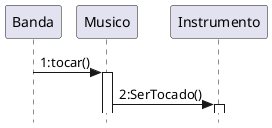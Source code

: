 @startuml TocarInstrumentos
participant Banda order 10
participant Musico order 20
participant Instrumento order 30
skinparam style strictuml
Banda->Musico++: 1:tocar()
Musico->Instrumento++: 2:SerTocado()

@enduml